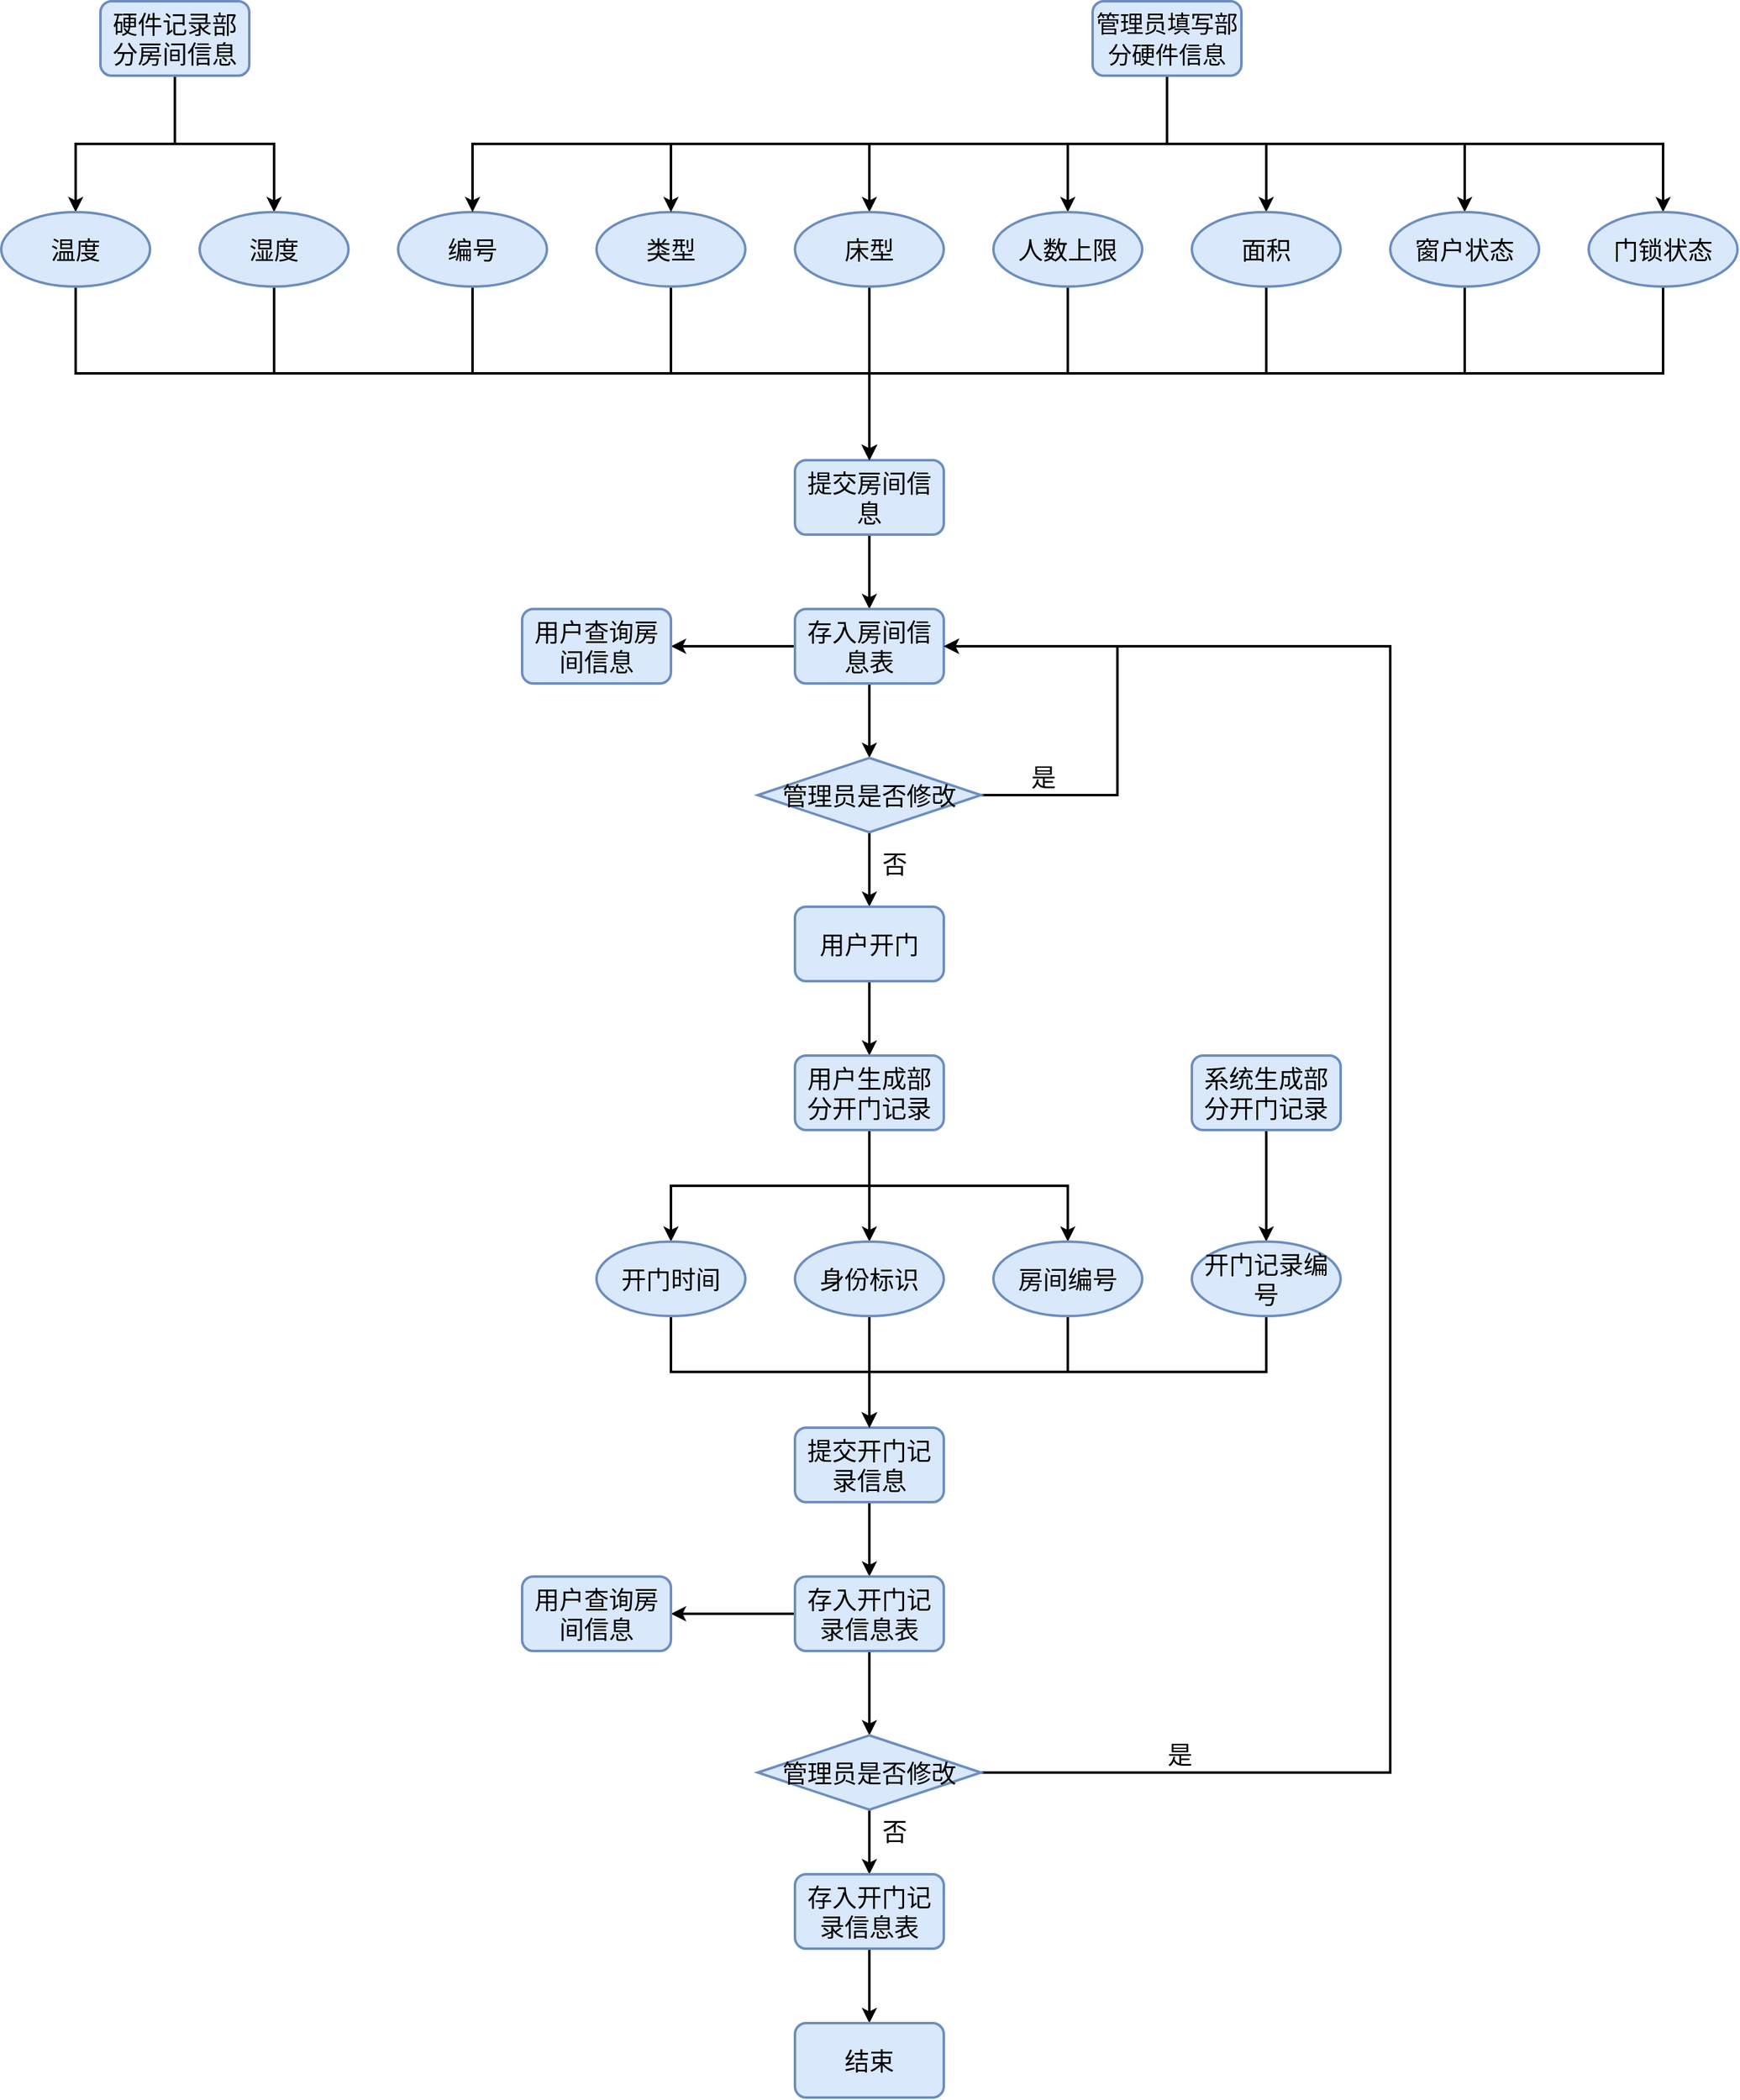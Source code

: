 <mxfile version="14.8.4" type="device"><diagram id="RZ4pQLsfESVYuRC7fiX5" name="Page-1"><mxGraphModel dx="1422" dy="706" grid="1" gridSize="10" guides="1" tooltips="1" connect="1" arrows="1" fold="1" page="1" pageScale="1" pageWidth="2339" pageHeight="3300" math="0" shadow="0"><root><mxCell id="0"/><mxCell id="1" parent="0"/><mxCell id="KJZw599dvd-hCjUTqQV2-10" style="edgeStyle=elbowEdgeStyle;rounded=0;orthogonalLoop=1;jettySize=auto;elbow=vertical;html=1;exitX=0.5;exitY=1;exitDx=0;exitDy=0;strokeWidth=2;fontSize=20;" parent="1" source="KJZw599dvd-hCjUTqQV2-1" target="KJZw599dvd-hCjUTqQV2-5" edge="1"><mxGeometry relative="1" as="geometry"/></mxCell><mxCell id="KJZw599dvd-hCjUTqQV2-14" style="edgeStyle=elbowEdgeStyle;rounded=0;orthogonalLoop=1;jettySize=auto;elbow=vertical;html=1;exitX=0.5;exitY=1;exitDx=0;exitDy=0;entryX=0.5;entryY=0;entryDx=0;entryDy=0;strokeWidth=2;fontSize=20;" parent="1" source="KJZw599dvd-hCjUTqQV2-1" target="KJZw599dvd-hCjUTqQV2-4" edge="1"><mxGeometry relative="1" as="geometry"/></mxCell><mxCell id="KJZw599dvd-hCjUTqQV2-1" value="硬件记录部分房间信息" style="rounded=1;whiteSpace=wrap;html=1;fillColor=#dae8fc;strokeColor=#6c8ebf;strokeWidth=2;fontSize=20;" parent="1" vertex="1"><mxGeometry x="500" y="130" width="120" height="60" as="geometry"/></mxCell><mxCell id="KJZw599dvd-hCjUTqQV2-23" style="edgeStyle=elbowEdgeStyle;rounded=0;orthogonalLoop=1;jettySize=auto;elbow=vertical;html=1;exitX=0.5;exitY=1;exitDx=0;exitDy=0;entryX=0.5;entryY=0;entryDx=0;entryDy=0;strokeWidth=2;fontSize=20;" parent="1" source="KJZw599dvd-hCjUTqQV2-4" target="KJZw599dvd-hCjUTqQV2-17" edge="1"><mxGeometry relative="1" as="geometry"/></mxCell><mxCell id="KJZw599dvd-hCjUTqQV2-4" value="温度" style="ellipse;whiteSpace=wrap;html=1;fontSize=20;strokeWidth=2;fillColor=#dae8fc;strokeColor=#6c8ebf;" parent="1" vertex="1"><mxGeometry x="420" y="300" width="120" height="60" as="geometry"/></mxCell><mxCell id="KJZw599dvd-hCjUTqQV2-24" style="edgeStyle=elbowEdgeStyle;rounded=0;orthogonalLoop=1;jettySize=auto;elbow=vertical;html=1;exitX=0.5;exitY=1;exitDx=0;exitDy=0;strokeWidth=2;fontSize=20;" parent="1" source="KJZw599dvd-hCjUTqQV2-5" target="KJZw599dvd-hCjUTqQV2-17" edge="1"><mxGeometry relative="1" as="geometry"/></mxCell><mxCell id="KJZw599dvd-hCjUTqQV2-5" value="湿度" style="ellipse;whiteSpace=wrap;html=1;fontSize=20;strokeWidth=2;fillColor=#dae8fc;strokeColor=#6c8ebf;" parent="1" vertex="1"><mxGeometry x="580" y="300" width="120" height="60" as="geometry"/></mxCell><mxCell id="bQyUONF4EPdrc3Lgdogj-14" style="edgeStyle=orthogonalEdgeStyle;rounded=0;orthogonalLoop=1;jettySize=auto;html=1;exitX=0.5;exitY=1;exitDx=0;exitDy=0;entryX=0.5;entryY=0;entryDx=0;entryDy=0;strokeWidth=2;" parent="1" source="KJZw599dvd-hCjUTqQV2-6" target="KJZw599dvd-hCjUTqQV2-17" edge="1"><mxGeometry relative="1" as="geometry"/></mxCell><mxCell id="KJZw599dvd-hCjUTqQV2-6" value="类型" style="ellipse;whiteSpace=wrap;html=1;fontSize=20;strokeWidth=2;fillColor=#dae8fc;strokeColor=#6c8ebf;" parent="1" vertex="1"><mxGeometry x="900" y="300" width="120" height="60" as="geometry"/></mxCell><mxCell id="KJZw599dvd-hCjUTqQV2-25" style="edgeStyle=elbowEdgeStyle;rounded=0;orthogonalLoop=1;jettySize=auto;elbow=vertical;html=1;exitX=0.5;exitY=1;exitDx=0;exitDy=0;entryX=0.5;entryY=0;entryDx=0;entryDy=0;strokeWidth=2;fontSize=20;" parent="1" source="KJZw599dvd-hCjUTqQV2-7" target="KJZw599dvd-hCjUTqQV2-17" edge="1"><mxGeometry relative="1" as="geometry"/></mxCell><mxCell id="KJZw599dvd-hCjUTqQV2-7" value="编号" style="ellipse;whiteSpace=wrap;html=1;fontSize=20;strokeWidth=2;fillColor=#dae8fc;strokeColor=#6c8ebf;" parent="1" vertex="1"><mxGeometry x="740" y="300" width="120" height="60" as="geometry"/></mxCell><mxCell id="KJZw599dvd-hCjUTqQV2-28" style="edgeStyle=elbowEdgeStyle;rounded=0;orthogonalLoop=1;jettySize=auto;elbow=vertical;html=1;exitX=0.5;exitY=1;exitDx=0;exitDy=0;strokeWidth=2;fontSize=20;" parent="1" source="KJZw599dvd-hCjUTqQV2-17" target="KJZw599dvd-hCjUTqQV2-18" edge="1"><mxGeometry relative="1" as="geometry"/></mxCell><mxCell id="KJZw599dvd-hCjUTqQV2-17" value="提交房间信息" style="rounded=1;whiteSpace=wrap;html=1;fillColor=#dae8fc;strokeColor=#6c8ebf;strokeWidth=2;fontSize=20;" parent="1" vertex="1"><mxGeometry x="1060" y="500" width="120" height="60" as="geometry"/></mxCell><mxCell id="KJZw599dvd-hCjUTqQV2-29" style="edgeStyle=elbowEdgeStyle;rounded=0;orthogonalLoop=1;jettySize=auto;elbow=vertical;html=1;exitX=0.5;exitY=1;exitDx=0;exitDy=0;entryX=0.5;entryY=0;entryDx=0;entryDy=0;strokeWidth=2;fontSize=20;" parent="1" source="KJZw599dvd-hCjUTqQV2-18" target="KJZw599dvd-hCjUTqQV2-20" edge="1"><mxGeometry relative="1" as="geometry"/></mxCell><mxCell id="r0jma4Emd1Hz8P9-cAqs-8" style="edgeStyle=orthogonalEdgeStyle;rounded=0;orthogonalLoop=1;jettySize=auto;html=1;strokeWidth=2;" parent="1" source="KJZw599dvd-hCjUTqQV2-18" target="r0jma4Emd1Hz8P9-cAqs-7" edge="1"><mxGeometry relative="1" as="geometry"/></mxCell><mxCell id="KJZw599dvd-hCjUTqQV2-18" value="存入房间信息表" style="rounded=1;whiteSpace=wrap;html=1;fillColor=#dae8fc;strokeColor=#6c8ebf;strokeWidth=2;fontSize=20;" parent="1" vertex="1"><mxGeometry x="1060" y="620" width="120" height="60" as="geometry"/></mxCell><mxCell id="KJZw599dvd-hCjUTqQV2-31" style="edgeStyle=elbowEdgeStyle;rounded=0;orthogonalLoop=1;jettySize=auto;elbow=vertical;html=1;exitX=1;exitY=0.5;exitDx=0;exitDy=0;entryX=1;entryY=0.5;entryDx=0;entryDy=0;strokeWidth=2;fontSize=20;" parent="1" source="KJZw599dvd-hCjUTqQV2-20" target="KJZw599dvd-hCjUTqQV2-18" edge="1"><mxGeometry relative="1" as="geometry"><Array as="points"><mxPoint x="1320" y="700"/><mxPoint x="1350" y="700"/></Array></mxGeometry></mxCell><mxCell id="bQyUONF4EPdrc3Lgdogj-28" style="edgeStyle=orthogonalEdgeStyle;rounded=0;orthogonalLoop=1;jettySize=auto;html=1;exitX=0.5;exitY=1;exitDx=0;exitDy=0;strokeWidth=2;" parent="1" source="KJZw599dvd-hCjUTqQV2-20" target="bQyUONF4EPdrc3Lgdogj-23" edge="1"><mxGeometry relative="1" as="geometry"/></mxCell><mxCell id="KJZw599dvd-hCjUTqQV2-20" value="管理员是否修改" style="rhombus;whiteSpace=wrap;html=1;fillColor=#dae8fc;strokeColor=#6c8ebf;strokeWidth=2;fontSize=20;" parent="1" vertex="1"><mxGeometry x="1030" y="740" width="180" height="60" as="geometry"/></mxCell><mxCell id="bQyUONF4EPdrc3Lgdogj-42" style="edgeStyle=orthogonalEdgeStyle;rounded=0;orthogonalLoop=1;jettySize=auto;html=1;exitX=0.5;exitY=1;exitDx=0;exitDy=0;entryX=0.5;entryY=0;entryDx=0;entryDy=0;strokeWidth=2;" parent="1" source="KJZw599dvd-hCjUTqQV2-21" target="bQyUONF4EPdrc3Lgdogj-37" edge="1"><mxGeometry relative="1" as="geometry"/></mxCell><mxCell id="KJZw599dvd-hCjUTqQV2-21" value="提交开门记录信息&lt;span style=&quot;color: rgba(0 , 0 , 0 , 0) ; font-family: monospace ; font-size: 0px&quot;&gt;%3CmxGraphModel%3E%3Croot%3E%3CmxCell%20id%3D%220%22%2F%3E%3CmxCell%20id%3D%221%22%20parent%3D%220%22%2F%3E%3CmxCell%20id%3D%222%22%20value%3D%22%E6%88%BF%E9%97%B4%E7%BC%96%E5%8F%B7%22%20style%3D%22ellipse%3BwhiteSpace%3Dwrap%3Bhtml%3D1%3BfontSize%3D20%3BstrokeWidth%3D2%3BfillColor%3D%23dae8fc%3BstrokeColor%3D%236c8ebf%3B%22%20vertex%3D%221%22%20parent%3D%221%22%3E%3CmxGeometry%20x%3D%221220%22%20y%3D%221130%22%20width%3D%22120%22%20height%3D%2260%22%20as%3D%22geometry%22%2F%3E%3C%2FmxCell%3E%3C%2Froot%3E%3C%2FmxGraphModel%3E&lt;/span&gt;" style="rounded=1;whiteSpace=wrap;html=1;fillColor=#dae8fc;strokeColor=#6c8ebf;strokeWidth=2;fontSize=20;" parent="1" vertex="1"><mxGeometry x="1060" y="1280" width="120" height="60" as="geometry"/></mxCell><mxCell id="KJZw599dvd-hCjUTqQV2-32" value="是" style="text;html=1;align=center;verticalAlign=middle;resizable=0;points=[];autosize=1;strokeColor=none;strokeWidth=2;fontSize=20;" parent="1" vertex="1"><mxGeometry x="1240" y="740" width="40" height="30" as="geometry"/></mxCell><mxCell id="KJZw599dvd-hCjUTqQV2-38" value="否" style="text;html=1;align=center;verticalAlign=middle;resizable=0;points=[];autosize=1;strokeColor=none;fontSize=20;strokeWidth=2;" parent="1" vertex="1"><mxGeometry x="1120" y="810" width="40" height="30" as="geometry"/></mxCell><mxCell id="bQyUONF4EPdrc3Lgdogj-7" style="edgeStyle=orthogonalEdgeStyle;rounded=0;orthogonalLoop=1;jettySize=auto;html=1;strokeWidth=2;" parent="1" source="r0jma4Emd1Hz8P9-cAqs-1" target="bQyUONF4EPdrc3Lgdogj-2" edge="1"><mxGeometry relative="1" as="geometry"/></mxCell><mxCell id="bQyUONF4EPdrc3Lgdogj-9" style="edgeStyle=orthogonalEdgeStyle;rounded=0;orthogonalLoop=1;jettySize=auto;html=1;exitX=0.5;exitY=1;exitDx=0;exitDy=0;entryX=0.5;entryY=0;entryDx=0;entryDy=0;strokeWidth=2;" parent="1" source="r0jma4Emd1Hz8P9-cAqs-1" target="bQyUONF4EPdrc3Lgdogj-3" edge="1"><mxGeometry relative="1" as="geometry"/></mxCell><mxCell id="bQyUONF4EPdrc3Lgdogj-10" style="edgeStyle=orthogonalEdgeStyle;rounded=0;orthogonalLoop=1;jettySize=auto;html=1;exitX=0.5;exitY=1;exitDx=0;exitDy=0;entryX=0.5;entryY=0;entryDx=0;entryDy=0;strokeWidth=2;" parent="1" source="r0jma4Emd1Hz8P9-cAqs-1" target="bQyUONF4EPdrc3Lgdogj-4" edge="1"><mxGeometry relative="1" as="geometry"/></mxCell><mxCell id="bQyUONF4EPdrc3Lgdogj-11" style="edgeStyle=orthogonalEdgeStyle;rounded=0;orthogonalLoop=1;jettySize=auto;html=1;exitX=0.5;exitY=1;exitDx=0;exitDy=0;entryX=0.5;entryY=0;entryDx=0;entryDy=0;strokeWidth=2;" parent="1" source="r0jma4Emd1Hz8P9-cAqs-1" target="bQyUONF4EPdrc3Lgdogj-6" edge="1"><mxGeometry relative="1" as="geometry"/></mxCell><mxCell id="bQyUONF4EPdrc3Lgdogj-12" style="edgeStyle=orthogonalEdgeStyle;rounded=0;orthogonalLoop=1;jettySize=auto;html=1;exitX=0.5;exitY=1;exitDx=0;exitDy=0;entryX=0.5;entryY=0;entryDx=0;entryDy=0;strokeWidth=2;" parent="1" source="r0jma4Emd1Hz8P9-cAqs-1" target="bQyUONF4EPdrc3Lgdogj-1" edge="1"><mxGeometry relative="1" as="geometry"/></mxCell><mxCell id="bQyUONF4EPdrc3Lgdogj-13" style="edgeStyle=orthogonalEdgeStyle;rounded=0;orthogonalLoop=1;jettySize=auto;html=1;exitX=0.5;exitY=1;exitDx=0;exitDy=0;entryX=0.5;entryY=0;entryDx=0;entryDy=0;strokeWidth=2;" parent="1" source="r0jma4Emd1Hz8P9-cAqs-1" target="KJZw599dvd-hCjUTqQV2-6" edge="1"><mxGeometry relative="1" as="geometry"/></mxCell><mxCell id="Jauo30VkhAfcy7OWkxAC-1" style="edgeStyle=orthogonalEdgeStyle;rounded=0;orthogonalLoop=1;jettySize=auto;html=1;exitX=0.5;exitY=1;exitDx=0;exitDy=0;strokeWidth=2;" parent="1" source="r0jma4Emd1Hz8P9-cAqs-1" target="KJZw599dvd-hCjUTqQV2-7" edge="1"><mxGeometry relative="1" as="geometry"/></mxCell><mxCell id="r0jma4Emd1Hz8P9-cAqs-1" value="&lt;font style=&quot;font-size: 19px&quot;&gt;管理员填写部分硬件信息&lt;/font&gt;" style="rounded=1;whiteSpace=wrap;html=1;fillColor=#dae8fc;strokeColor=#6c8ebf;strokeWidth=2;fontSize=20;" parent="1" vertex="1"><mxGeometry x="1300" y="130" width="120" height="60" as="geometry"/></mxCell><mxCell id="r0jma4Emd1Hz8P9-cAqs-7" value="用户查询房间信息" style="rounded=1;whiteSpace=wrap;html=1;fillColor=#dae8fc;strokeColor=#6c8ebf;strokeWidth=2;fontSize=20;" parent="1" vertex="1"><mxGeometry x="840" y="620" width="120" height="60" as="geometry"/></mxCell><mxCell id="bQyUONF4EPdrc3Lgdogj-16" style="edgeStyle=orthogonalEdgeStyle;rounded=0;orthogonalLoop=1;jettySize=auto;html=1;exitX=0.5;exitY=1;exitDx=0;exitDy=0;entryX=0.5;entryY=0;entryDx=0;entryDy=0;strokeWidth=2;" parent="1" source="bQyUONF4EPdrc3Lgdogj-1" target="KJZw599dvd-hCjUTqQV2-17" edge="1"><mxGeometry relative="1" as="geometry"/></mxCell><mxCell id="bQyUONF4EPdrc3Lgdogj-1" value="床型" style="ellipse;whiteSpace=wrap;html=1;fontSize=20;strokeWidth=2;fillColor=#dae8fc;strokeColor=#6c8ebf;" parent="1" vertex="1"><mxGeometry x="1060" y="300" width="120" height="60" as="geometry"/></mxCell><mxCell id="bQyUONF4EPdrc3Lgdogj-17" style="edgeStyle=orthogonalEdgeStyle;rounded=0;orthogonalLoop=1;jettySize=auto;html=1;exitX=0.5;exitY=1;exitDx=0;exitDy=0;entryX=0.5;entryY=0;entryDx=0;entryDy=0;strokeWidth=2;" parent="1" source="bQyUONF4EPdrc3Lgdogj-2" target="KJZw599dvd-hCjUTqQV2-17" edge="1"><mxGeometry relative="1" as="geometry"><mxPoint x="1190" y="480" as="targetPoint"/></mxGeometry></mxCell><mxCell id="bQyUONF4EPdrc3Lgdogj-2" value="人数上限&lt;span style=&quot;color: rgba(0 , 0 , 0 , 0) ; font-family: monospace ; font-size: 0px&quot;&gt;%3CmxGraphModel%3E%3Croot%3E%3CmxCell%20id%3D%220%22%2F%3E%3CmxCell%20id%3D%221%22%20parent%3D%220%22%2F%3E%3CmxCell%20id%3D%222%22%20value%3D%22%E6%88%BF%E9%97%B4%E5%BA%8A%E5%9E%8B%22%20style%3D%22ellipse%3BwhiteSpace%3Dwrap%3Bhtml%3D1%3BfontSize%3D20%3BstrokeWidth%3D2%3BfillColor%3D%23dae8fc%3BstrokeColor%3D%236c8ebf%3B%22%20vertex%3D%221%22%20parent%3D%221%22%3E%3CmxGeometry%20x%3D%221060%22%20y%3D%22300%22%20width%3D%22120%22%20height%3D%2260%22%20as%3D%22geometry%22%2F%3E%3C%2FmxCell%3E%3C%2Froot%3E%3C%2FmxGraphModel%3E&lt;/span&gt;" style="ellipse;whiteSpace=wrap;html=1;fontSize=20;strokeWidth=2;fillColor=#dae8fc;strokeColor=#6c8ebf;" parent="1" vertex="1"><mxGeometry x="1220" y="300" width="120" height="60" as="geometry"/></mxCell><mxCell id="bQyUONF4EPdrc3Lgdogj-18" style="edgeStyle=orthogonalEdgeStyle;rounded=0;orthogonalLoop=1;jettySize=auto;html=1;exitX=0.5;exitY=1;exitDx=0;exitDy=0;entryX=0.5;entryY=0;entryDx=0;entryDy=0;strokeWidth=2;" parent="1" source="bQyUONF4EPdrc3Lgdogj-3" target="KJZw599dvd-hCjUTqQV2-17" edge="1"><mxGeometry relative="1" as="geometry"/></mxCell><mxCell id="bQyUONF4EPdrc3Lgdogj-3" value="面积" style="ellipse;whiteSpace=wrap;html=1;fontSize=20;strokeWidth=2;fillColor=#dae8fc;strokeColor=#6c8ebf;" parent="1" vertex="1"><mxGeometry x="1380" y="300" width="120" height="60" as="geometry"/></mxCell><mxCell id="bQyUONF4EPdrc3Lgdogj-20" style="edgeStyle=orthogonalEdgeStyle;rounded=0;orthogonalLoop=1;jettySize=auto;html=1;exitX=0.5;exitY=1;exitDx=0;exitDy=0;entryX=0.5;entryY=0;entryDx=0;entryDy=0;strokeWidth=2;" parent="1" source="bQyUONF4EPdrc3Lgdogj-4" target="KJZw599dvd-hCjUTqQV2-17" edge="1"><mxGeometry relative="1" as="geometry"/></mxCell><mxCell id="bQyUONF4EPdrc3Lgdogj-4" value="窗户状态&lt;span style=&quot;color: rgba(0 , 0 , 0 , 0) ; font-family: monospace ; font-size: 0px&quot;&gt;%3CmxGraphModel%3E%3Croot%3E%3CmxCell%20id%3D%220%22%2F%3E%3CmxCell%20id%3D%221%22%20parent%3D%220%22%2F%3E%3CmxCell%20id%3D%222%22%20value%3D%22%E6%88%BF%E9%97%B4%E9%9D%A2%E7%A7%AF%22%20style%3D%22ellipse%3BwhiteSpace%3Dwrap%3Bhtml%3D1%3BfontSize%3D20%3BstrokeWidth%3D2%3BfillColor%3D%23dae8fc%3BstrokeColor%3D%236c8ebf%3B%22%20vertex%3D%221%22%20parent%3D%221%22%3E%3CmxGeometry%20x%3D%221380%22%20y%3D%22290%22%20width%3D%22120%22%20height%3D%2260%22%20as%3D%22geometry%22%2F%3E%3C%2FmxCell%3E%3C%2Froot%3E%3C%2FmxGraphModel%3E&lt;/span&gt;" style="ellipse;whiteSpace=wrap;html=1;fontSize=20;strokeWidth=2;fillColor=#dae8fc;strokeColor=#6c8ebf;" parent="1" vertex="1"><mxGeometry x="1540" y="300" width="120" height="60" as="geometry"/></mxCell><mxCell id="bQyUONF4EPdrc3Lgdogj-21" style="edgeStyle=orthogonalEdgeStyle;rounded=0;orthogonalLoop=1;jettySize=auto;html=1;exitX=0.5;exitY=1;exitDx=0;exitDy=0;entryX=0.5;entryY=0;entryDx=0;entryDy=0;strokeWidth=2;" parent="1" source="bQyUONF4EPdrc3Lgdogj-6" target="KJZw599dvd-hCjUTqQV2-17" edge="1"><mxGeometry relative="1" as="geometry"/></mxCell><mxCell id="bQyUONF4EPdrc3Lgdogj-6" value="门锁状态" style="ellipse;whiteSpace=wrap;html=1;fontSize=20;strokeWidth=2;fillColor=#dae8fc;strokeColor=#6c8ebf;" parent="1" vertex="1"><mxGeometry x="1700" y="300" width="120" height="60" as="geometry"/></mxCell><mxCell id="bQyUONF4EPdrc3Lgdogj-29" style="edgeStyle=orthogonalEdgeStyle;rounded=0;orthogonalLoop=1;jettySize=auto;html=1;exitX=0.5;exitY=1;exitDx=0;exitDy=0;entryX=0.5;entryY=0;entryDx=0;entryDy=0;strokeWidth=2;" parent="1" source="bQyUONF4EPdrc3Lgdogj-23" target="bQyUONF4EPdrc3Lgdogj-25" edge="1"><mxGeometry relative="1" as="geometry"/></mxCell><mxCell id="bQyUONF4EPdrc3Lgdogj-23" value="用户开门" style="rounded=1;whiteSpace=wrap;html=1;fillColor=#dae8fc;strokeColor=#6c8ebf;strokeWidth=2;fontSize=20;" parent="1" vertex="1"><mxGeometry x="1060" y="860" width="120" height="60" as="geometry"/></mxCell><mxCell id="bQyUONF4EPdrc3Lgdogj-27" style="edgeStyle=orthogonalEdgeStyle;rounded=0;orthogonalLoop=1;jettySize=auto;html=1;exitX=0.5;exitY=1;exitDx=0;exitDy=0;entryX=0.5;entryY=0;entryDx=0;entryDy=0;strokeWidth=2;" parent="1" source="bQyUONF4EPdrc3Lgdogj-25" target="bQyUONF4EPdrc3Lgdogj-26" edge="1"><mxGeometry relative="1" as="geometry"/></mxCell><mxCell id="bQyUONF4EPdrc3Lgdogj-35" style="edgeStyle=orthogonalEdgeStyle;rounded=0;orthogonalLoop=1;jettySize=auto;html=1;exitX=0.5;exitY=1;exitDx=0;exitDy=0;entryX=0.5;entryY=0;entryDx=0;entryDy=0;strokeWidth=2;" parent="1" source="bQyUONF4EPdrc3Lgdogj-25" target="bQyUONF4EPdrc3Lgdogj-30" edge="1"><mxGeometry relative="1" as="geometry"/></mxCell><mxCell id="bQyUONF4EPdrc3Lgdogj-36" style="edgeStyle=orthogonalEdgeStyle;rounded=0;orthogonalLoop=1;jettySize=auto;html=1;exitX=0.5;exitY=1;exitDx=0;exitDy=0;entryX=0.5;entryY=0;entryDx=0;entryDy=0;strokeWidth=2;" parent="1" source="bQyUONF4EPdrc3Lgdogj-25" target="bQyUONF4EPdrc3Lgdogj-31" edge="1"><mxGeometry relative="1" as="geometry"/></mxCell><mxCell id="bQyUONF4EPdrc3Lgdogj-25" value="用户生成部分开门记录" style="rounded=1;whiteSpace=wrap;html=1;fillColor=#dae8fc;strokeColor=#6c8ebf;strokeWidth=2;fontSize=20;" parent="1" vertex="1"><mxGeometry x="1060" y="980" width="120" height="60" as="geometry"/></mxCell><mxCell id="bQyUONF4EPdrc3Lgdogj-39" style="edgeStyle=orthogonalEdgeStyle;rounded=0;orthogonalLoop=1;jettySize=auto;html=1;exitX=0.5;exitY=1;exitDx=0;exitDy=0;entryX=0.5;entryY=0;entryDx=0;entryDy=0;strokeWidth=2;" parent="1" source="bQyUONF4EPdrc3Lgdogj-26" target="KJZw599dvd-hCjUTqQV2-21" edge="1"><mxGeometry relative="1" as="geometry"/></mxCell><mxCell id="bQyUONF4EPdrc3Lgdogj-26" value="身份标识" style="ellipse;whiteSpace=wrap;html=1;fontSize=20;strokeWidth=2;fillColor=#dae8fc;strokeColor=#6c8ebf;" parent="1" vertex="1"><mxGeometry x="1060" y="1130" width="120" height="60" as="geometry"/></mxCell><mxCell id="bQyUONF4EPdrc3Lgdogj-38" style="edgeStyle=orthogonalEdgeStyle;rounded=0;orthogonalLoop=1;jettySize=auto;html=1;exitX=0.5;exitY=1;exitDx=0;exitDy=0;entryX=0.5;entryY=0;entryDx=0;entryDy=0;strokeWidth=2;" parent="1" source="bQyUONF4EPdrc3Lgdogj-30" target="KJZw599dvd-hCjUTqQV2-21" edge="1"><mxGeometry relative="1" as="geometry"/></mxCell><mxCell id="bQyUONF4EPdrc3Lgdogj-30" value="开门时间" style="ellipse;whiteSpace=wrap;html=1;fontSize=20;strokeWidth=2;fillColor=#dae8fc;strokeColor=#6c8ebf;" parent="1" vertex="1"><mxGeometry x="900" y="1130" width="120" height="60" as="geometry"/></mxCell><mxCell id="bQyUONF4EPdrc3Lgdogj-40" style="edgeStyle=orthogonalEdgeStyle;rounded=0;orthogonalLoop=1;jettySize=auto;html=1;exitX=0.5;exitY=1;exitDx=0;exitDy=0;entryX=0.5;entryY=0;entryDx=0;entryDy=0;strokeWidth=2;" parent="1" source="bQyUONF4EPdrc3Lgdogj-31" target="KJZw599dvd-hCjUTqQV2-21" edge="1"><mxGeometry relative="1" as="geometry"/></mxCell><mxCell id="bQyUONF4EPdrc3Lgdogj-31" value="房间编号" style="ellipse;whiteSpace=wrap;html=1;fontSize=20;strokeWidth=2;fillColor=#dae8fc;strokeColor=#6c8ebf;" parent="1" vertex="1"><mxGeometry x="1220" y="1130" width="120" height="60" as="geometry"/></mxCell><mxCell id="bQyUONF4EPdrc3Lgdogj-34" style="edgeStyle=orthogonalEdgeStyle;rounded=0;orthogonalLoop=1;jettySize=auto;html=1;entryX=0.5;entryY=0;entryDx=0;entryDy=0;strokeWidth=2;" parent="1" source="bQyUONF4EPdrc3Lgdogj-32" target="bQyUONF4EPdrc3Lgdogj-33" edge="1"><mxGeometry relative="1" as="geometry"/></mxCell><mxCell id="bQyUONF4EPdrc3Lgdogj-32" value="系统生成部分开门记录" style="rounded=1;whiteSpace=wrap;html=1;fillColor=#dae8fc;strokeColor=#6c8ebf;strokeWidth=2;fontSize=20;" parent="1" vertex="1"><mxGeometry x="1380" y="980" width="120" height="60" as="geometry"/></mxCell><mxCell id="bQyUONF4EPdrc3Lgdogj-41" style="edgeStyle=orthogonalEdgeStyle;rounded=0;orthogonalLoop=1;jettySize=auto;html=1;exitX=0.5;exitY=1;exitDx=0;exitDy=0;entryX=0.5;entryY=0;entryDx=0;entryDy=0;strokeWidth=2;" parent="1" source="bQyUONF4EPdrc3Lgdogj-33" target="KJZw599dvd-hCjUTqQV2-21" edge="1"><mxGeometry relative="1" as="geometry"/></mxCell><mxCell id="bQyUONF4EPdrc3Lgdogj-33" value="开门记录编号" style="ellipse;whiteSpace=wrap;html=1;fontSize=20;strokeWidth=2;fillColor=#dae8fc;strokeColor=#6c8ebf;" parent="1" vertex="1"><mxGeometry x="1380" y="1130" width="120" height="60" as="geometry"/></mxCell><mxCell id="bQyUONF4EPdrc3Lgdogj-44" style="edgeStyle=orthogonalEdgeStyle;rounded=0;orthogonalLoop=1;jettySize=auto;html=1;exitX=0;exitY=0.5;exitDx=0;exitDy=0;entryX=1;entryY=0.5;entryDx=0;entryDy=0;strokeWidth=2;" parent="1" source="bQyUONF4EPdrc3Lgdogj-37" target="bQyUONF4EPdrc3Lgdogj-43" edge="1"><mxGeometry relative="1" as="geometry"/></mxCell><mxCell id="bQyUONF4EPdrc3Lgdogj-50" style="edgeStyle=orthogonalEdgeStyle;rounded=0;orthogonalLoop=1;jettySize=auto;html=1;exitX=0.5;exitY=1;exitDx=0;exitDy=0;entryX=0.5;entryY=0;entryDx=0;entryDy=0;strokeWidth=2;" parent="1" source="bQyUONF4EPdrc3Lgdogj-37" target="bQyUONF4EPdrc3Lgdogj-46" edge="1"><mxGeometry relative="1" as="geometry"/></mxCell><mxCell id="bQyUONF4EPdrc3Lgdogj-37" value="存入开门记录信息表&lt;span style=&quot;color: rgba(0 , 0 , 0 , 0) ; font-family: monospace ; font-size: 0px&quot;&gt;%3CmxGraphModel%3E%3Croot%3E%3CmxCell%20id%3D%220%22%2F%3E%3CmxCell%20id%3D%221%22%20parent%3D%220%22%2F%3E%3CmxCell%20id%3D%222%22%20value%3D%22%E6%88%BF%E9%97%B4%E7%BC%96%E5%8F%B7%22%20style%3D%22ellipse%3BwhiteSpace%3Dwrap%3Bhtml%3D1%3BfontSize%3D20%3BstrokeWidth%3D2%3BfillColor%3D%23dae8fc%3BstrokeColor%3D%236c8ebf%3B%22%20vertex%3D%221%22%20parent%3D%221%22%3E%3CmxGeometry%20x%3D%221220%22%20y%3D%221130%22%20width%3D%22120%22%20height%3D%2260%22%20as%3D%22geometry%22%2F%3E%3C%2FmxCell%3E%3C%2Froot%3E%3C%2FmxGraphModel%3E&lt;/span&gt;" style="rounded=1;whiteSpace=wrap;html=1;fillColor=#dae8fc;strokeColor=#6c8ebf;strokeWidth=2;fontSize=20;" parent="1" vertex="1"><mxGeometry x="1060" y="1400" width="120" height="60" as="geometry"/></mxCell><mxCell id="bQyUONF4EPdrc3Lgdogj-43" value="用户查询房间信息" style="rounded=1;whiteSpace=wrap;html=1;fillColor=#dae8fc;strokeColor=#6c8ebf;strokeWidth=2;fontSize=20;" parent="1" vertex="1"><mxGeometry x="840" y="1400" width="120" height="60" as="geometry"/></mxCell><mxCell id="bQyUONF4EPdrc3Lgdogj-49" style="edgeStyle=orthogonalEdgeStyle;rounded=0;orthogonalLoop=1;jettySize=auto;html=1;strokeWidth=2;entryX=1;entryY=0.5;entryDx=0;entryDy=0;" parent="1" source="bQyUONF4EPdrc3Lgdogj-46" target="KJZw599dvd-hCjUTqQV2-18" edge="1"><mxGeometry relative="1" as="geometry"><mxPoint x="1320" y="650" as="targetPoint"/><Array as="points"><mxPoint x="1540" y="1558"/><mxPoint x="1540" y="650"/></Array></mxGeometry></mxCell><mxCell id="HmzPtdAjyw8rFkXkvk4o-1" style="edgeStyle=elbowEdgeStyle;rounded=0;orthogonalLoop=1;jettySize=auto;elbow=vertical;html=1;exitX=0.5;exitY=1;exitDx=0;exitDy=0;entryX=0.5;entryY=0;entryDx=0;entryDy=0;fontSize=20;strokeWidth=2;" edge="1" parent="1" source="bQyUONF4EPdrc3Lgdogj-46" target="bQyUONF4EPdrc3Lgdogj-51"><mxGeometry relative="1" as="geometry"/></mxCell><mxCell id="bQyUONF4EPdrc3Lgdogj-46" value="管理员是否修改" style="rhombus;whiteSpace=wrap;html=1;fillColor=#dae8fc;strokeColor=#6c8ebf;strokeWidth=2;fontSize=20;" parent="1" vertex="1"><mxGeometry x="1030" y="1528" width="180" height="60" as="geometry"/></mxCell><mxCell id="bQyUONF4EPdrc3Lgdogj-47" value="是" style="text;html=1;align=center;verticalAlign=middle;resizable=0;points=[];autosize=1;strokeColor=none;strokeWidth=2;fontSize=20;" parent="1" vertex="1"><mxGeometry x="1350" y="1528" width="40" height="30" as="geometry"/></mxCell><mxCell id="bQyUONF4EPdrc3Lgdogj-48" value="否" style="text;html=1;align=center;verticalAlign=middle;resizable=0;points=[];autosize=1;strokeColor=none;fontSize=20;strokeWidth=2;" parent="1" vertex="1"><mxGeometry x="1120" y="1590" width="40" height="30" as="geometry"/></mxCell><mxCell id="bQyUONF4EPdrc3Lgdogj-54" style="edgeStyle=orthogonalEdgeStyle;rounded=0;orthogonalLoop=1;jettySize=auto;html=1;exitX=0.5;exitY=1;exitDx=0;exitDy=0;entryX=0.5;entryY=0;entryDx=0;entryDy=0;strokeWidth=2;" parent="1" source="bQyUONF4EPdrc3Lgdogj-51" target="bQyUONF4EPdrc3Lgdogj-52" edge="1"><mxGeometry relative="1" as="geometry"/></mxCell><mxCell id="bQyUONF4EPdrc3Lgdogj-51" value="存入开门记录信息表&lt;span style=&quot;color: rgba(0 , 0 , 0 , 0) ; font-family: monospace ; font-size: 0px&quot;&gt;%3CmxGraphModel%3E%3Croot%3E%3CmxCell%20id%3D%220%22%2F%3E%3CmxCell%20id%3D%221%22%20parent%3D%220%22%2F%3E%3CmxCell%20id%3D%222%22%20value%3D%22%E6%88%BF%E9%97%B4%E7%BC%96%E5%8F%B7%22%20style%3D%22ellipse%3BwhiteSpace%3Dwrap%3Bhtml%3D1%3BfontSize%3D20%3BstrokeWidth%3D2%3BfillColor%3D%23dae8fc%3BstrokeColor%3D%236c8ebf%3B%22%20vertex%3D%221%22%20parent%3D%221%22%3E%3CmxGeometry%20x%3D%221220%22%20y%3D%221130%22%20width%3D%22120%22%20height%3D%2260%22%20as%3D%22geometry%22%2F%3E%3C%2FmxCell%3E%3C%2Froot%3E%3C%2FmxGraphModel%3E&lt;/span&gt;" style="rounded=1;whiteSpace=wrap;html=1;fillColor=#dae8fc;strokeColor=#6c8ebf;strokeWidth=2;fontSize=20;" parent="1" vertex="1"><mxGeometry x="1060" y="1640" width="120" height="60" as="geometry"/></mxCell><mxCell id="bQyUONF4EPdrc3Lgdogj-52" value="结束" style="rounded=1;whiteSpace=wrap;html=1;fillColor=#dae8fc;strokeColor=#6c8ebf;strokeWidth=2;fontSize=20;" parent="1" vertex="1"><mxGeometry x="1060" y="1760" width="120" height="60" as="geometry"/></mxCell></root></mxGraphModel></diagram></mxfile>